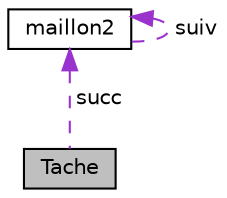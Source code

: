 digraph "Tache"
{
 // LATEX_PDF_SIZE
  edge [fontname="Helvetica",fontsize="10",labelfontname="Helvetica",labelfontsize="10"];
  node [fontname="Helvetica",fontsize="10",shape=record];
  Node1 [label="Tache",height=0.2,width=0.4,color="black", fillcolor="grey75", style="filled", fontcolor="black",tooltip=" "];
  Node2 -> Node1 [dir="back",color="darkorchid3",fontsize="10",style="dashed",label=" succ" ,fontname="Helvetica"];
  Node2 [label="maillon2",height=0.2,width=0.4,color="black", fillcolor="white", style="filled",URL="$structmaillon2.html",tooltip=" "];
  Node2 -> Node2 [dir="back",color="darkorchid3",fontsize="10",style="dashed",label=" suiv" ,fontname="Helvetica"];
}
